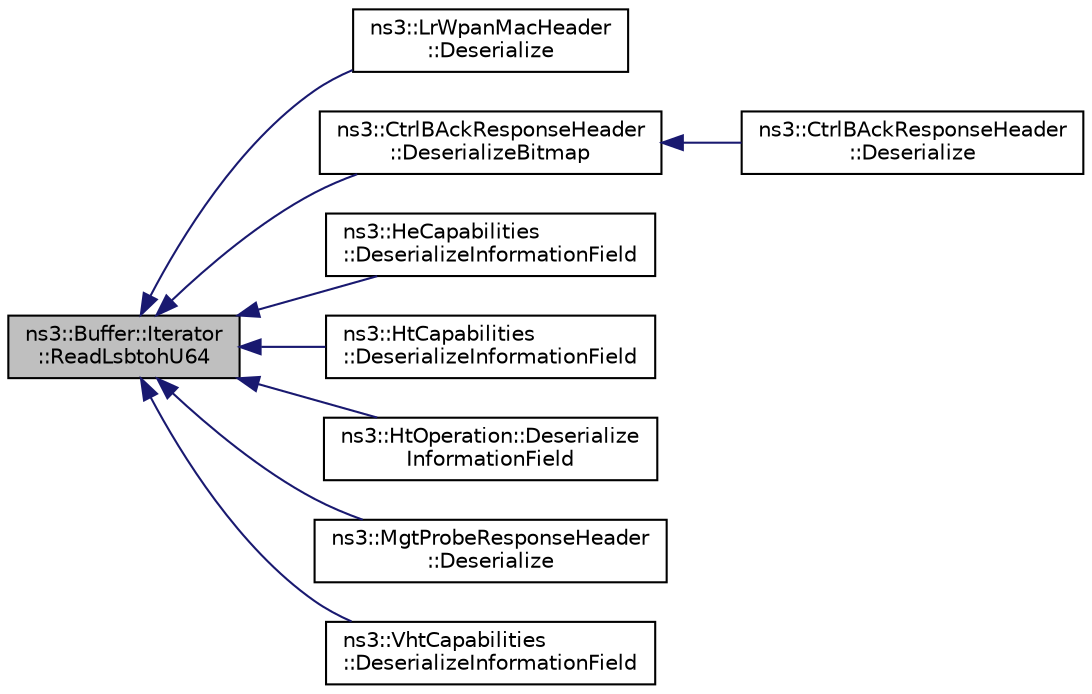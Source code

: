 digraph "ns3::Buffer::Iterator::ReadLsbtohU64"
{
  edge [fontname="Helvetica",fontsize="10",labelfontname="Helvetica",labelfontsize="10"];
  node [fontname="Helvetica",fontsize="10",shape=record];
  rankdir="LR";
  Node1 [label="ns3::Buffer::Iterator\l::ReadLsbtohU64",height=0.2,width=0.4,color="black", fillcolor="grey75", style="filled", fontcolor="black"];
  Node1 -> Node2 [dir="back",color="midnightblue",fontsize="10",style="solid"];
  Node2 [label="ns3::LrWpanMacHeader\l::Deserialize",height=0.2,width=0.4,color="black", fillcolor="white", style="filled",URL="$d8/db7/classns3_1_1LrWpanMacHeader.html#aab33c3f99445389aba5e08b45189c873"];
  Node1 -> Node3 [dir="back",color="midnightblue",fontsize="10",style="solid"];
  Node3 [label="ns3::CtrlBAckResponseHeader\l::DeserializeBitmap",height=0.2,width=0.4,color="black", fillcolor="white", style="filled",URL="$dd/da2/classns3_1_1CtrlBAckResponseHeader.html#a29c8352eaa690d42a0eaefa3985c76d0"];
  Node3 -> Node4 [dir="back",color="midnightblue",fontsize="10",style="solid"];
  Node4 [label="ns3::CtrlBAckResponseHeader\l::Deserialize",height=0.2,width=0.4,color="black", fillcolor="white", style="filled",URL="$dd/da2/classns3_1_1CtrlBAckResponseHeader.html#ab970e4b1ec29e06bcfb79886506a0f9a"];
  Node1 -> Node5 [dir="back",color="midnightblue",fontsize="10",style="solid"];
  Node5 [label="ns3::HeCapabilities\l::DeserializeInformationField",height=0.2,width=0.4,color="black", fillcolor="white", style="filled",URL="$d4/d41/classns3_1_1HeCapabilities.html#abe136c82493c270542f2dec0c7f2c849"];
  Node1 -> Node6 [dir="back",color="midnightblue",fontsize="10",style="solid"];
  Node6 [label="ns3::HtCapabilities\l::DeserializeInformationField",height=0.2,width=0.4,color="black", fillcolor="white", style="filled",URL="$d8/de7/classns3_1_1HtCapabilities.html#ab446238e98254b5778cc209161e6f137"];
  Node1 -> Node7 [dir="back",color="midnightblue",fontsize="10",style="solid"];
  Node7 [label="ns3::HtOperation::Deserialize\lInformationField",height=0.2,width=0.4,color="black", fillcolor="white", style="filled",URL="$db/dc6/classns3_1_1HtOperation.html#a47d788083e3938358995e474d4d5d9ab"];
  Node1 -> Node8 [dir="back",color="midnightblue",fontsize="10",style="solid"];
  Node8 [label="ns3::MgtProbeResponseHeader\l::Deserialize",height=0.2,width=0.4,color="black", fillcolor="white", style="filled",URL="$d7/d3c/classns3_1_1MgtProbeResponseHeader.html#acf693465957d06ea7f1a06881052b71a"];
  Node1 -> Node9 [dir="back",color="midnightblue",fontsize="10",style="solid"];
  Node9 [label="ns3::VhtCapabilities\l::DeserializeInformationField",height=0.2,width=0.4,color="black", fillcolor="white", style="filled",URL="$de/de4/classns3_1_1VhtCapabilities.html#a74e180ae128b0649a30c9ba7a718049f"];
}
